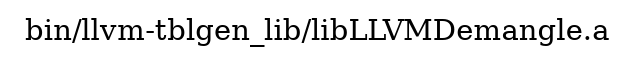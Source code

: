 digraph "bin/llvm-tblgen_lib/libLLVMDemangle.a" {
	label="bin/llvm-tblgen_lib/libLLVMDemangle.a";
	rankdir=LR;

}

